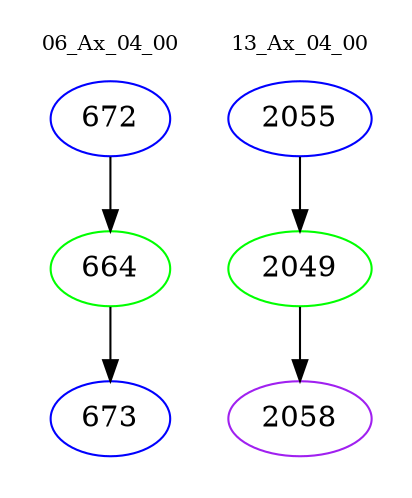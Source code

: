 digraph{
subgraph cluster_0 {
color = white
label = "06_Ax_04_00";
fontsize=10;
T0_672 [label="672", color="blue"]
T0_672 -> T0_664 [color="black"]
T0_664 [label="664", color="green"]
T0_664 -> T0_673 [color="black"]
T0_673 [label="673", color="blue"]
}
subgraph cluster_1 {
color = white
label = "13_Ax_04_00";
fontsize=10;
T1_2055 [label="2055", color="blue"]
T1_2055 -> T1_2049 [color="black"]
T1_2049 [label="2049", color="green"]
T1_2049 -> T1_2058 [color="black"]
T1_2058 [label="2058", color="purple"]
}
}
